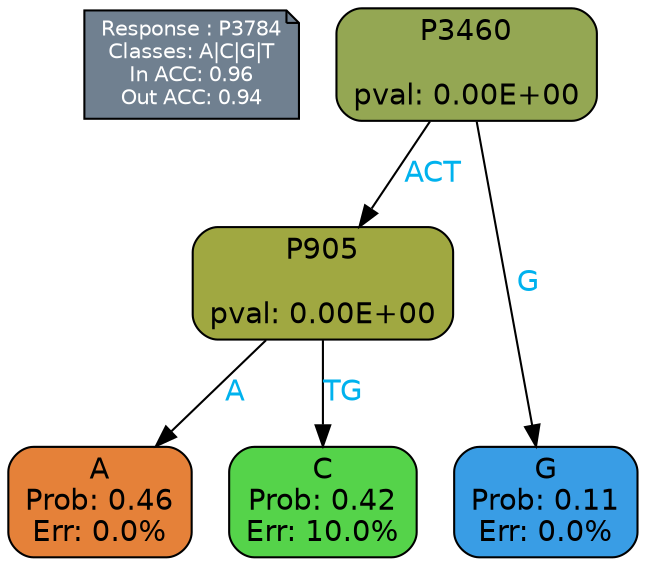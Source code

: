 digraph Tree {
node [shape=box, style="filled, rounded", color="black", fontname=helvetica] ;
graph [ranksep=equally, splines=polylines, bgcolor=transparent, dpi=600] ;
edge [fontname=helvetica] ;
LEGEND [label="Response : P3784
Classes: A|C|G|T
In ACC: 0.96
Out ACC: 0.94
",shape=note,align=left,style=filled,fillcolor="slategray",fontcolor="white",fontsize=10];1 [label="P3460

pval: 0.00E+00", fillcolor="#94a753"] ;
2 [label="P905

pval: 0.00E+00", fillcolor="#a0a841"] ;
3 [label="A
Prob: 0.46
Err: 0.0%", fillcolor="#e58139"] ;
4 [label="C
Prob: 0.42
Err: 10.0%", fillcolor="#55d34a"] ;
5 [label="G
Prob: 0.11
Err: 0.0%", fillcolor="#399de5"] ;
1 -> 2 [label="ACT",fontcolor=deepskyblue2] ;
1 -> 5 [label="G",fontcolor=deepskyblue2] ;
2 -> 3 [label="A",fontcolor=deepskyblue2] ;
2 -> 4 [label="TG",fontcolor=deepskyblue2] ;
{rank = same; 3;4;5;}{rank = same; LEGEND;1;}}